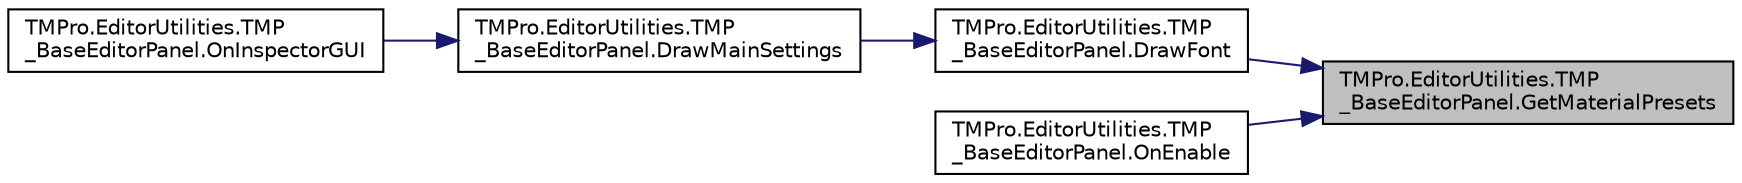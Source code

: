 digraph "TMPro.EditorUtilities.TMP_BaseEditorPanel.GetMaterialPresets"
{
 // LATEX_PDF_SIZE
  edge [fontname="Helvetica",fontsize="10",labelfontname="Helvetica",labelfontsize="10"];
  node [fontname="Helvetica",fontsize="10",shape=record];
  rankdir="RL";
  Node1 [label="TMPro.EditorUtilities.TMP\l_BaseEditorPanel.GetMaterialPresets",height=0.2,width=0.4,color="black", fillcolor="grey75", style="filled", fontcolor="black",tooltip="Method to retrieve the material presets that match the currently selected font asset."];
  Node1 -> Node2 [dir="back",color="midnightblue",fontsize="10",style="solid",fontname="Helvetica"];
  Node2 [label="TMPro.EditorUtilities.TMP\l_BaseEditorPanel.DrawFont",height=0.2,width=0.4,color="black", fillcolor="white", style="filled",URL="$class_t_m_pro_1_1_editor_utilities_1_1_t_m_p___base_editor_panel.html#a309804d36b15c296067e56e945958414",tooltip=" "];
  Node2 -> Node3 [dir="back",color="midnightblue",fontsize="10",style="solid",fontname="Helvetica"];
  Node3 [label="TMPro.EditorUtilities.TMP\l_BaseEditorPanel.DrawMainSettings",height=0.2,width=0.4,color="black", fillcolor="white", style="filled",URL="$class_t_m_pro_1_1_editor_utilities_1_1_t_m_p___base_editor_panel.html#a4c8d796ceaf88f408b52ef25e81cb117",tooltip=" "];
  Node3 -> Node4 [dir="back",color="midnightblue",fontsize="10",style="solid",fontname="Helvetica"];
  Node4 [label="TMPro.EditorUtilities.TMP\l_BaseEditorPanel.OnInspectorGUI",height=0.2,width=0.4,color="black", fillcolor="white", style="filled",URL="$class_t_m_pro_1_1_editor_utilities_1_1_t_m_p___base_editor_panel.html#a7ff0cf356660eaff8f0280fb6b0aaffd",tooltip=" "];
  Node1 -> Node5 [dir="back",color="midnightblue",fontsize="10",style="solid",fontname="Helvetica"];
  Node5 [label="TMPro.EditorUtilities.TMP\l_BaseEditorPanel.OnEnable",height=0.2,width=0.4,color="black", fillcolor="white", style="filled",URL="$class_t_m_pro_1_1_editor_utilities_1_1_t_m_p___base_editor_panel.html#a3a60309b317f09709852e0c8013e6849",tooltip=" "];
}
